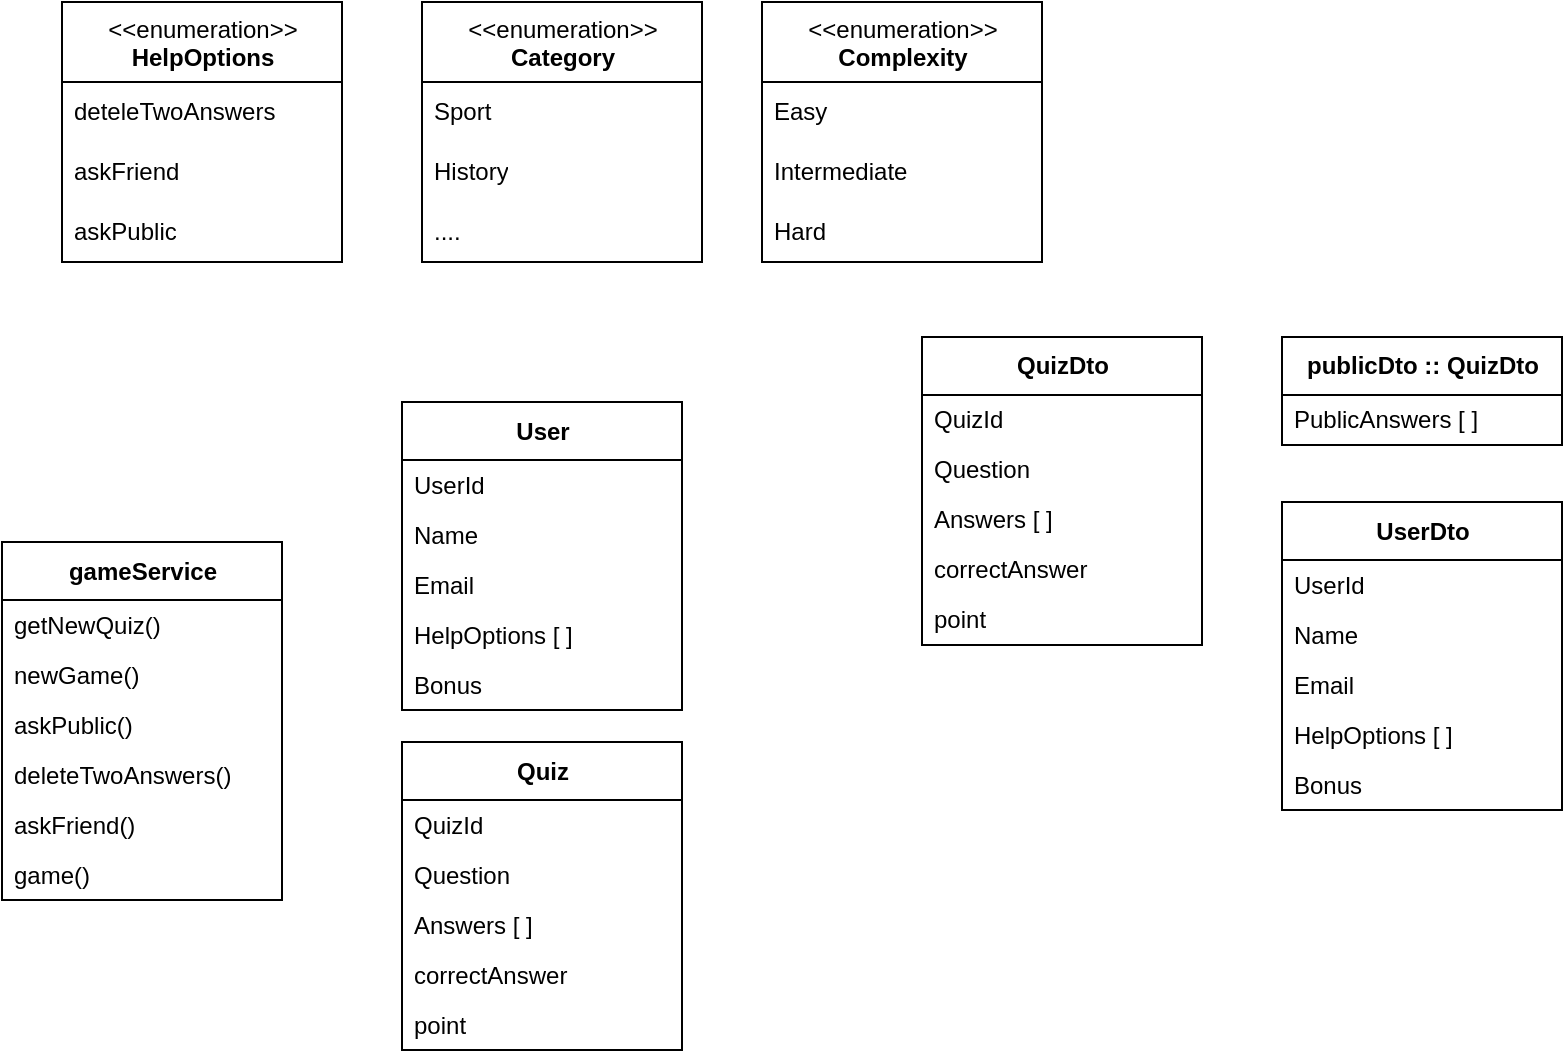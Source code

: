 <mxfile version="20.3.3" type="device"><diagram id="Gr_V5VZDepoHkvG-t4Oc" name="Page-1"><mxGraphModel dx="970" dy="396" grid="1" gridSize="10" guides="1" tooltips="1" connect="1" arrows="1" fold="1" page="1" pageScale="1" pageWidth="1200" pageHeight="1920" math="0" shadow="0"><root><mxCell id="0"/><mxCell id="1" parent="0"/><mxCell id="9G6JPqu1nzu2xNVmmvR_-1" value="&amp;lt;&amp;lt;enumeration&amp;gt;&amp;gt;&lt;br&gt;&lt;b&gt;HelpOptions&lt;/b&gt;" style="swimlane;fontStyle=0;align=center;verticalAlign=top;childLayout=stackLayout;horizontal=1;startSize=40;horizontalStack=0;resizeParent=1;resizeParentMax=0;resizeLast=0;collapsible=0;marginBottom=0;html=1;" parent="1" vertex="1"><mxGeometry x="150" width="140" height="130" as="geometry"/></mxCell><mxCell id="9G6JPqu1nzu2xNVmmvR_-2" value="deteleTwoAnswers" style="text;html=1;strokeColor=none;fillColor=none;align=left;verticalAlign=middle;spacingLeft=4;spacingRight=4;overflow=hidden;rotatable=0;points=[[0,0.5],[1,0.5]];portConstraint=eastwest;" parent="9G6JPqu1nzu2xNVmmvR_-1" vertex="1"><mxGeometry y="40" width="140" height="30" as="geometry"/></mxCell><mxCell id="9G6JPqu1nzu2xNVmmvR_-3" value="askFriend" style="text;html=1;strokeColor=none;fillColor=none;align=left;verticalAlign=middle;spacingLeft=4;spacingRight=4;overflow=hidden;rotatable=0;points=[[0,0.5],[1,0.5]];portConstraint=eastwest;" parent="9G6JPqu1nzu2xNVmmvR_-1" vertex="1"><mxGeometry y="70" width="140" height="30" as="geometry"/></mxCell><mxCell id="9G6JPqu1nzu2xNVmmvR_-4" value="askPublic" style="text;html=1;strokeColor=none;fillColor=none;align=left;verticalAlign=middle;spacingLeft=4;spacingRight=4;overflow=hidden;rotatable=0;points=[[0,0.5],[1,0.5]];portConstraint=eastwest;" parent="9G6JPqu1nzu2xNVmmvR_-1" vertex="1"><mxGeometry y="100" width="140" height="30" as="geometry"/></mxCell><mxCell id="9G6JPqu1nzu2xNVmmvR_-5" value="gameService" style="swimlane;fontStyle=1;align=center;verticalAlign=middle;childLayout=stackLayout;horizontal=1;startSize=29;horizontalStack=0;resizeParent=1;resizeParentMax=0;resizeLast=0;collapsible=0;marginBottom=0;html=1;" parent="1" vertex="1"><mxGeometry x="120" y="270" width="140" height="179" as="geometry"/></mxCell><mxCell id="9G6JPqu1nzu2xNVmmvR_-7" value="getNewQuiz()" style="text;html=1;strokeColor=none;fillColor=none;align=left;verticalAlign=middle;spacingLeft=4;spacingRight=4;overflow=hidden;rotatable=0;points=[[0,0.5],[1,0.5]];portConstraint=eastwest;" parent="9G6JPqu1nzu2xNVmmvR_-5" vertex="1"><mxGeometry y="29" width="140" height="25" as="geometry"/></mxCell><mxCell id="9G6JPqu1nzu2xNVmmvR_-30" value="newGame()" style="text;html=1;strokeColor=none;fillColor=none;align=left;verticalAlign=middle;spacingLeft=4;spacingRight=4;overflow=hidden;rotatable=0;points=[[0,0.5],[1,0.5]];portConstraint=eastwest;" parent="9G6JPqu1nzu2xNVmmvR_-5" vertex="1"><mxGeometry y="54" width="140" height="25" as="geometry"/></mxCell><mxCell id="9G6JPqu1nzu2xNVmmvR_-31" value="askPublic()" style="text;html=1;strokeColor=none;fillColor=none;align=left;verticalAlign=middle;spacingLeft=4;spacingRight=4;overflow=hidden;rotatable=0;points=[[0,0.5],[1,0.5]];portConstraint=eastwest;" parent="9G6JPqu1nzu2xNVmmvR_-5" vertex="1"><mxGeometry y="79" width="140" height="25" as="geometry"/></mxCell><mxCell id="9G6JPqu1nzu2xNVmmvR_-32" value="deleteTwoAnswers()" style="text;html=1;strokeColor=none;fillColor=none;align=left;verticalAlign=middle;spacingLeft=4;spacingRight=4;overflow=hidden;rotatable=0;points=[[0,0.5],[1,0.5]];portConstraint=eastwest;" parent="9G6JPqu1nzu2xNVmmvR_-5" vertex="1"><mxGeometry y="104" width="140" height="25" as="geometry"/></mxCell><mxCell id="9G6JPqu1nzu2xNVmmvR_-33" value="askFriend()" style="text;html=1;strokeColor=none;fillColor=none;align=left;verticalAlign=middle;spacingLeft=4;spacingRight=4;overflow=hidden;rotatable=0;points=[[0,0.5],[1,0.5]];portConstraint=eastwest;" parent="9G6JPqu1nzu2xNVmmvR_-5" vertex="1"><mxGeometry y="129" width="140" height="25" as="geometry"/></mxCell><mxCell id="9G6JPqu1nzu2xNVmmvR_-34" value="game()" style="text;html=1;strokeColor=none;fillColor=none;align=left;verticalAlign=middle;spacingLeft=4;spacingRight=4;overflow=hidden;rotatable=0;points=[[0,0.5],[1,0.5]];portConstraint=eastwest;" parent="9G6JPqu1nzu2xNVmmvR_-5" vertex="1"><mxGeometry y="154" width="140" height="25" as="geometry"/></mxCell><mxCell id="9G6JPqu1nzu2xNVmmvR_-8" value="QuizDto" style="swimlane;fontStyle=1;align=center;verticalAlign=middle;childLayout=stackLayout;horizontal=1;startSize=29;horizontalStack=0;resizeParent=1;resizeParentMax=0;resizeLast=0;collapsible=0;marginBottom=0;html=1;" parent="1" vertex="1"><mxGeometry x="580" y="167.5" width="140" height="154" as="geometry"/></mxCell><mxCell id="9G6JPqu1nzu2xNVmmvR_-10" value="QuizId" style="text;html=1;strokeColor=none;fillColor=none;align=left;verticalAlign=middle;spacingLeft=4;spacingRight=4;overflow=hidden;rotatable=0;points=[[0,0.5],[1,0.5]];portConstraint=eastwest;" parent="9G6JPqu1nzu2xNVmmvR_-8" vertex="1"><mxGeometry y="29" width="140" height="25" as="geometry"/></mxCell><mxCell id="9G6JPqu1nzu2xNVmmvR_-11" value="Question" style="text;html=1;strokeColor=none;fillColor=none;align=left;verticalAlign=middle;spacingLeft=4;spacingRight=4;overflow=hidden;rotatable=0;points=[[0,0.5],[1,0.5]];portConstraint=eastwest;" parent="9G6JPqu1nzu2xNVmmvR_-8" vertex="1"><mxGeometry y="54" width="140" height="25" as="geometry"/></mxCell><mxCell id="9G6JPqu1nzu2xNVmmvR_-12" value="Answers [ ]" style="text;html=1;strokeColor=none;fillColor=none;align=left;verticalAlign=middle;spacingLeft=4;spacingRight=4;overflow=hidden;rotatable=0;points=[[0,0.5],[1,0.5]];portConstraint=eastwest;" parent="9G6JPqu1nzu2xNVmmvR_-8" vertex="1"><mxGeometry y="79" width="140" height="25" as="geometry"/></mxCell><mxCell id="9G6JPqu1nzu2xNVmmvR_-13" value="correctAnswer" style="text;html=1;strokeColor=none;fillColor=none;align=left;verticalAlign=middle;spacingLeft=4;spacingRight=4;overflow=hidden;rotatable=0;points=[[0,0.5],[1,0.5]];portConstraint=eastwest;" parent="9G6JPqu1nzu2xNVmmvR_-8" vertex="1"><mxGeometry y="104" width="140" height="25" as="geometry"/></mxCell><mxCell id="SYukpnut83sWEJE5erLa-2" value="point" style="text;html=1;strokeColor=none;fillColor=none;align=left;verticalAlign=middle;spacingLeft=4;spacingRight=4;overflow=hidden;rotatable=0;points=[[0,0.5],[1,0.5]];portConstraint=eastwest;" vertex="1" parent="9G6JPqu1nzu2xNVmmvR_-8"><mxGeometry y="129" width="140" height="25" as="geometry"/></mxCell><mxCell id="9G6JPqu1nzu2xNVmmvR_-15" value="publicDto :: QuizDto" style="swimlane;fontStyle=1;align=center;verticalAlign=middle;childLayout=stackLayout;horizontal=1;startSize=29;horizontalStack=0;resizeParent=1;resizeParentMax=0;resizeLast=0;collapsible=0;marginBottom=0;html=1;" parent="1" vertex="1"><mxGeometry x="760" y="167.5" width="140" height="54" as="geometry"/></mxCell><mxCell id="9G6JPqu1nzu2xNVmmvR_-16" value="PublicAnswers [ ]" style="text;html=1;strokeColor=none;fillColor=none;align=left;verticalAlign=middle;spacingLeft=4;spacingRight=4;overflow=hidden;rotatable=0;points=[[0,0.5],[1,0.5]];portConstraint=eastwest;" parent="9G6JPqu1nzu2xNVmmvR_-15" vertex="1"><mxGeometry y="29" width="140" height="25" as="geometry"/></mxCell><mxCell id="9G6JPqu1nzu2xNVmmvR_-22" value="User" style="swimlane;fontStyle=1;align=center;verticalAlign=middle;childLayout=stackLayout;horizontal=1;startSize=29;horizontalStack=0;resizeParent=1;resizeParentMax=0;resizeLast=0;collapsible=0;marginBottom=0;html=1;" parent="1" vertex="1"><mxGeometry x="320" y="200" width="140" height="154" as="geometry"/></mxCell><mxCell id="9G6JPqu1nzu2xNVmmvR_-23" value="UserId" style="text;html=1;strokeColor=none;fillColor=none;align=left;verticalAlign=middle;spacingLeft=4;spacingRight=4;overflow=hidden;rotatable=0;points=[[0,0.5],[1,0.5]];portConstraint=eastwest;" parent="9G6JPqu1nzu2xNVmmvR_-22" vertex="1"><mxGeometry y="29" width="140" height="25" as="geometry"/></mxCell><mxCell id="9G6JPqu1nzu2xNVmmvR_-24" value="Name" style="text;html=1;strokeColor=none;fillColor=none;align=left;verticalAlign=middle;spacingLeft=4;spacingRight=4;overflow=hidden;rotatable=0;points=[[0,0.5],[1,0.5]];portConstraint=eastwest;" parent="9G6JPqu1nzu2xNVmmvR_-22" vertex="1"><mxGeometry y="54" width="140" height="25" as="geometry"/></mxCell><mxCell id="9G6JPqu1nzu2xNVmmvR_-25" value="Email" style="text;html=1;strokeColor=none;fillColor=none;align=left;verticalAlign=middle;spacingLeft=4;spacingRight=4;overflow=hidden;rotatable=0;points=[[0,0.5],[1,0.5]];portConstraint=eastwest;" parent="9G6JPqu1nzu2xNVmmvR_-22" vertex="1"><mxGeometry y="79" width="140" height="25" as="geometry"/></mxCell><mxCell id="9G6JPqu1nzu2xNVmmvR_-28" value="HelpOptions [ ]" style="text;html=1;strokeColor=none;fillColor=none;align=left;verticalAlign=middle;spacingLeft=4;spacingRight=4;overflow=hidden;rotatable=0;points=[[0,0.5],[1,0.5]];portConstraint=eastwest;" parent="9G6JPqu1nzu2xNVmmvR_-22" vertex="1"><mxGeometry y="104" width="140" height="25" as="geometry"/></mxCell><mxCell id="9G6JPqu1nzu2xNVmmvR_-29" value="Bonus" style="text;html=1;strokeColor=none;fillColor=none;align=left;verticalAlign=middle;spacingLeft=4;spacingRight=4;overflow=hidden;rotatable=0;points=[[0,0.5],[1,0.5]];portConstraint=eastwest;" parent="9G6JPqu1nzu2xNVmmvR_-22" vertex="1"><mxGeometry y="129" width="140" height="25" as="geometry"/></mxCell><mxCell id="9G6JPqu1nzu2xNVmmvR_-36" value="UserDto" style="swimlane;fontStyle=1;align=center;verticalAlign=middle;childLayout=stackLayout;horizontal=1;startSize=29;horizontalStack=0;resizeParent=1;resizeParentMax=0;resizeLast=0;collapsible=0;marginBottom=0;html=1;" parent="1" vertex="1"><mxGeometry x="760" y="250" width="140" height="154" as="geometry"/></mxCell><mxCell id="9G6JPqu1nzu2xNVmmvR_-37" value="UserId" style="text;html=1;strokeColor=none;fillColor=none;align=left;verticalAlign=middle;spacingLeft=4;spacingRight=4;overflow=hidden;rotatable=0;points=[[0,0.5],[1,0.5]];portConstraint=eastwest;" parent="9G6JPqu1nzu2xNVmmvR_-36" vertex="1"><mxGeometry y="29" width="140" height="25" as="geometry"/></mxCell><mxCell id="9G6JPqu1nzu2xNVmmvR_-38" value="Name" style="text;html=1;strokeColor=none;fillColor=none;align=left;verticalAlign=middle;spacingLeft=4;spacingRight=4;overflow=hidden;rotatable=0;points=[[0,0.5],[1,0.5]];portConstraint=eastwest;" parent="9G6JPqu1nzu2xNVmmvR_-36" vertex="1"><mxGeometry y="54" width="140" height="25" as="geometry"/></mxCell><mxCell id="9G6JPqu1nzu2xNVmmvR_-39" value="Email" style="text;html=1;strokeColor=none;fillColor=none;align=left;verticalAlign=middle;spacingLeft=4;spacingRight=4;overflow=hidden;rotatable=0;points=[[0,0.5],[1,0.5]];portConstraint=eastwest;" parent="9G6JPqu1nzu2xNVmmvR_-36" vertex="1"><mxGeometry y="79" width="140" height="25" as="geometry"/></mxCell><mxCell id="9G6JPqu1nzu2xNVmmvR_-40" value="HelpOptions [ ]" style="text;html=1;strokeColor=none;fillColor=none;align=left;verticalAlign=middle;spacingLeft=4;spacingRight=4;overflow=hidden;rotatable=0;points=[[0,0.5],[1,0.5]];portConstraint=eastwest;" parent="9G6JPqu1nzu2xNVmmvR_-36" vertex="1"><mxGeometry y="104" width="140" height="25" as="geometry"/></mxCell><mxCell id="9G6JPqu1nzu2xNVmmvR_-41" value="Bonus" style="text;html=1;strokeColor=none;fillColor=none;align=left;verticalAlign=middle;spacingLeft=4;spacingRight=4;overflow=hidden;rotatable=0;points=[[0,0.5],[1,0.5]];portConstraint=eastwest;" parent="9G6JPqu1nzu2xNVmmvR_-36" vertex="1"><mxGeometry y="129" width="140" height="25" as="geometry"/></mxCell><mxCell id="9G6JPqu1nzu2xNVmmvR_-42" value="Quiz" style="swimlane;fontStyle=1;align=center;verticalAlign=middle;childLayout=stackLayout;horizontal=1;startSize=29;horizontalStack=0;resizeParent=1;resizeParentMax=0;resizeLast=0;collapsible=0;marginBottom=0;html=1;" parent="1" vertex="1"><mxGeometry x="320" y="370" width="140" height="154" as="geometry"/></mxCell><mxCell id="9G6JPqu1nzu2xNVmmvR_-43" value="QuizId" style="text;html=1;strokeColor=none;fillColor=none;align=left;verticalAlign=middle;spacingLeft=4;spacingRight=4;overflow=hidden;rotatable=0;points=[[0,0.5],[1,0.5]];portConstraint=eastwest;" parent="9G6JPqu1nzu2xNVmmvR_-42" vertex="1"><mxGeometry y="29" width="140" height="25" as="geometry"/></mxCell><mxCell id="9G6JPqu1nzu2xNVmmvR_-44" value="Question" style="text;html=1;strokeColor=none;fillColor=none;align=left;verticalAlign=middle;spacingLeft=4;spacingRight=4;overflow=hidden;rotatable=0;points=[[0,0.5],[1,0.5]];portConstraint=eastwest;" parent="9G6JPqu1nzu2xNVmmvR_-42" vertex="1"><mxGeometry y="54" width="140" height="25" as="geometry"/></mxCell><mxCell id="9G6JPqu1nzu2xNVmmvR_-45" value="Answers [ ]" style="text;html=1;strokeColor=none;fillColor=none;align=left;verticalAlign=middle;spacingLeft=4;spacingRight=4;overflow=hidden;rotatable=0;points=[[0,0.5],[1,0.5]];portConstraint=eastwest;" parent="9G6JPqu1nzu2xNVmmvR_-42" vertex="1"><mxGeometry y="79" width="140" height="25" as="geometry"/></mxCell><mxCell id="9G6JPqu1nzu2xNVmmvR_-46" value="correctAnswer" style="text;html=1;strokeColor=none;fillColor=none;align=left;verticalAlign=middle;spacingLeft=4;spacingRight=4;overflow=hidden;rotatable=0;points=[[0,0.5],[1,0.5]];portConstraint=eastwest;" parent="9G6JPqu1nzu2xNVmmvR_-42" vertex="1"><mxGeometry y="104" width="140" height="25" as="geometry"/></mxCell><mxCell id="SYukpnut83sWEJE5erLa-1" value="point" style="text;html=1;strokeColor=none;fillColor=none;align=left;verticalAlign=middle;spacingLeft=4;spacingRight=4;overflow=hidden;rotatable=0;points=[[0,0.5],[1,0.5]];portConstraint=eastwest;" vertex="1" parent="9G6JPqu1nzu2xNVmmvR_-42"><mxGeometry y="129" width="140" height="25" as="geometry"/></mxCell><mxCell id="SYukpnut83sWEJE5erLa-3" value="&amp;lt;&amp;lt;enumeration&amp;gt;&amp;gt;&lt;br&gt;&lt;b&gt;Category&lt;/b&gt;" style="swimlane;fontStyle=0;align=center;verticalAlign=top;childLayout=stackLayout;horizontal=1;startSize=40;horizontalStack=0;resizeParent=1;resizeParentMax=0;resizeLast=0;collapsible=0;marginBottom=0;html=1;" vertex="1" parent="1"><mxGeometry x="330" width="140" height="130" as="geometry"/></mxCell><mxCell id="SYukpnut83sWEJE5erLa-5" value="Sport" style="text;html=1;strokeColor=none;fillColor=none;align=left;verticalAlign=middle;spacingLeft=4;spacingRight=4;overflow=hidden;rotatable=0;points=[[0,0.5],[1,0.5]];portConstraint=eastwest;" vertex="1" parent="SYukpnut83sWEJE5erLa-3"><mxGeometry y="40" width="140" height="30" as="geometry"/></mxCell><mxCell id="SYukpnut83sWEJE5erLa-7" value="History" style="text;html=1;strokeColor=none;fillColor=none;align=left;verticalAlign=middle;spacingLeft=4;spacingRight=4;overflow=hidden;rotatable=0;points=[[0,0.5],[1,0.5]];portConstraint=eastwest;" vertex="1" parent="SYukpnut83sWEJE5erLa-3"><mxGeometry y="70" width="140" height="30" as="geometry"/></mxCell><mxCell id="SYukpnut83sWEJE5erLa-6" value="...." style="text;html=1;strokeColor=none;fillColor=none;align=left;verticalAlign=middle;spacingLeft=4;spacingRight=4;overflow=hidden;rotatable=0;points=[[0,0.5],[1,0.5]];portConstraint=eastwest;" vertex="1" parent="SYukpnut83sWEJE5erLa-3"><mxGeometry y="100" width="140" height="30" as="geometry"/></mxCell><mxCell id="SYukpnut83sWEJE5erLa-12" value="&amp;lt;&amp;lt;enumeration&amp;gt;&amp;gt;&lt;br&gt;&lt;b&gt;Complexity&lt;/b&gt;" style="swimlane;fontStyle=0;align=center;verticalAlign=top;childLayout=stackLayout;horizontal=1;startSize=40;horizontalStack=0;resizeParent=1;resizeParentMax=0;resizeLast=0;collapsible=0;marginBottom=0;html=1;" vertex="1" parent="1"><mxGeometry x="500" width="140" height="130" as="geometry"/></mxCell><mxCell id="SYukpnut83sWEJE5erLa-13" value="Easy" style="text;html=1;strokeColor=none;fillColor=none;align=left;verticalAlign=middle;spacingLeft=4;spacingRight=4;overflow=hidden;rotatable=0;points=[[0,0.5],[1,0.5]];portConstraint=eastwest;" vertex="1" parent="SYukpnut83sWEJE5erLa-12"><mxGeometry y="40" width="140" height="30" as="geometry"/></mxCell><mxCell id="SYukpnut83sWEJE5erLa-14" value="Intermediate" style="text;html=1;strokeColor=none;fillColor=none;align=left;verticalAlign=middle;spacingLeft=4;spacingRight=4;overflow=hidden;rotatable=0;points=[[0,0.5],[1,0.5]];portConstraint=eastwest;" vertex="1" parent="SYukpnut83sWEJE5erLa-12"><mxGeometry y="70" width="140" height="30" as="geometry"/></mxCell><mxCell id="SYukpnut83sWEJE5erLa-15" value="Hard" style="text;html=1;strokeColor=none;fillColor=none;align=left;verticalAlign=middle;spacingLeft=4;spacingRight=4;overflow=hidden;rotatable=0;points=[[0,0.5],[1,0.5]];portConstraint=eastwest;" vertex="1" parent="SYukpnut83sWEJE5erLa-12"><mxGeometry y="100" width="140" height="30" as="geometry"/></mxCell></root></mxGraphModel></diagram></mxfile>